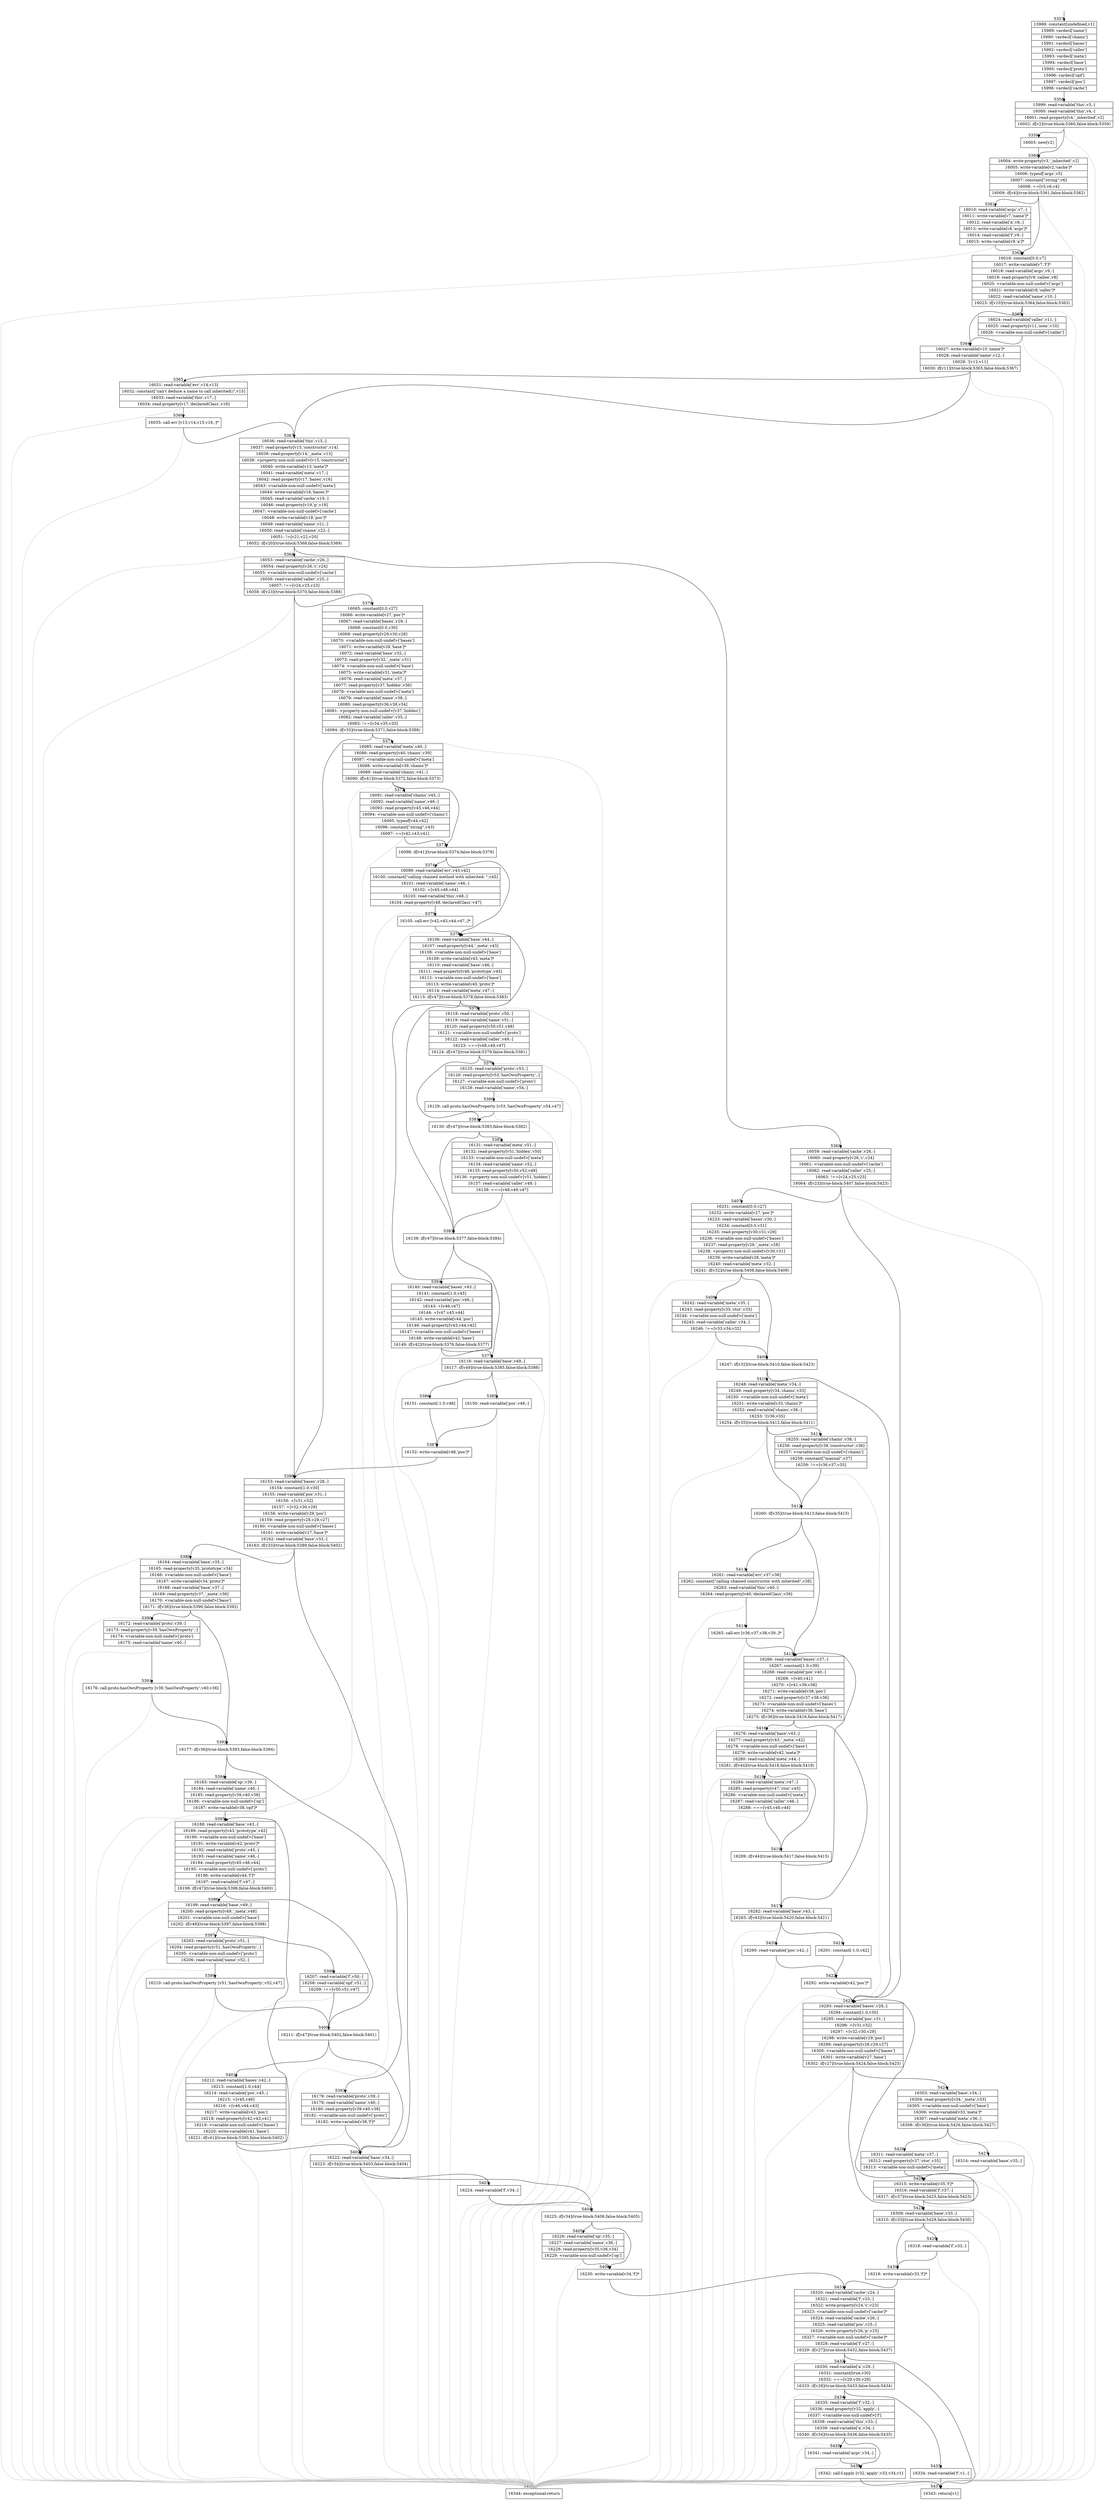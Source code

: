 digraph {
rankdir="TD"
BB_entry374[shape=none,label=""];
BB_entry374 -> BB5357 [tailport=s, headport=n, headlabel="    5357"]
BB5357 [shape=record label="{15988: constant[undefined,v1]|15989: vardecl['name']|15990: vardecl['chains']|15991: vardecl['bases']|15992: vardecl['caller']|15993: vardecl['meta']|15994: vardecl['base']|15995: vardecl['proto']|15996: vardecl['opf']|15997: vardecl['pos']|15998: vardecl['cache']}" ] 
BB5357 -> BB5358 [tailport=s, headport=n, headlabel="      5358"]
BB5358 [shape=record label="{15999: read-variable['this',v3,-]|16000: read-variable['this',v4,-]|16001: read-property[v4,'_inherited',v2]|16002: if[v2](true-block:5360,false-block:5359)}" ] 
BB5358 -> BB5360 [tailport=s, headport=n, headlabel="      5360"]
BB5358 -> BB5359 [tailport=s, headport=n, headlabel="      5359"]
BB5358 -> BB5438 [tailport=s, headport=n, color=gray, headlabel="      5438"]
BB5359 [shape=record label="{16003: new[v2]}" ] 
BB5359 -> BB5360 [tailport=s, headport=n]
BB5360 [shape=record label="{16004: write-property[v3,'_inherited',v2]|16005: write-variable[v2,'cache']*|16006: typeof['args',v5]|16007: constant[\"string\",v6]|16008: ==[v5,v6,v4]|16009: if[v4](true-block:5361,false-block:5362)}" ] 
BB5360 -> BB5361 [tailport=s, headport=n, headlabel="      5361"]
BB5360 -> BB5362 [tailport=s, headport=n, headlabel="      5362"]
BB5360 -> BB5438 [tailport=s, headport=n, color=gray]
BB5361 [shape=record label="{16010: read-variable['args',v7,-]|16011: write-variable[v7,'name']*|16012: read-variable['a',v8,-]|16013: write-variable[v8,'args']*|16014: read-variable['f',v9,-]|16015: write-variable[v9,'a']*}" ] 
BB5361 -> BB5362 [tailport=s, headport=n]
BB5361 -> BB5438 [tailport=s, headport=n, color=gray]
BB5362 [shape=record label="{16016: constant[0.0,v7]|16017: write-variable[v7,'f']*|16018: read-variable['args',v9,-]|16019: read-property[v9,'callee',v8]|16020: \<variable-non-null-undef\>['args']|16021: write-variable[v8,'caller']*|16022: read-variable['name',v10,-]|16023: if[v10](true-block:5364,false-block:5363)}" ] 
BB5362 -> BB5364 [tailport=s, headport=n, headlabel="      5364"]
BB5362 -> BB5363 [tailport=s, headport=n, headlabel="      5363"]
BB5362 -> BB5438 [tailport=s, headport=n, color=gray]
BB5363 [shape=record label="{16024: read-variable['caller',v11,-]|16025: read-property[v11,'nom',v10]|16026: \<variable-non-null-undef\>['caller']}" ] 
BB5363 -> BB5364 [tailport=s, headport=n]
BB5363 -> BB5438 [tailport=s, headport=n, color=gray]
BB5364 [shape=record label="{16027: write-variable[v10,'name']*|16028: read-variable['name',v12,-]|16029: ![v12,v11]|16030: if[v11](true-block:5365,false-block:5367)}" ] 
BB5364 -> BB5365 [tailport=s, headport=n, headlabel="      5365"]
BB5364 -> BB5367 [tailport=s, headport=n, headlabel="      5367"]
BB5364 -> BB5438 [tailport=s, headport=n, color=gray]
BB5365 [shape=record label="{16031: read-variable['err',v14,v13]|16032: constant[\"can't deduce a name to call inherited()\",v15]|16033: read-variable['this',v17,-]|16034: read-property[v17,'declaredClass',v16]}" ] 
BB5365 -> BB5366 [tailport=s, headport=n, headlabel="      5366"]
BB5365 -> BB5438 [tailport=s, headport=n, color=gray]
BB5366 [shape=record label="{16035: call-err [v13,v14,v15,v16,-]*}" ] 
BB5366 -> BB5367 [tailport=s, headport=n]
BB5366 -> BB5438 [tailport=s, headport=n, color=gray]
BB5367 [shape=record label="{16036: read-variable['this',v15,-]|16037: read-property[v15,'constructor',v14]|16038: read-property[v14,'_meta',v13]|16039: \<property-non-null-undef\>[v15,'constructor']|16040: write-variable[v13,'meta']*|16041: read-variable['meta',v17,-]|16042: read-property[v17,'bases',v16]|16043: \<variable-non-null-undef\>['meta']|16044: write-variable[v16,'bases']*|16045: read-variable['cache',v19,-]|16046: read-property[v19,'p',v18]|16047: \<variable-non-null-undef\>['cache']|16048: write-variable[v18,'pos']*|16049: read-variable['name',v21,-]|16050: read-variable['cname',v22,-]|16051: !=[v21,v22,v20]|16052: if[v20](true-block:5368,false-block:5369)}" ] 
BB5367 -> BB5368 [tailport=s, headport=n, headlabel="      5368"]
BB5367 -> BB5369 [tailport=s, headport=n, headlabel="      5369"]
BB5367 -> BB5438 [tailport=s, headport=n, color=gray]
BB5368 [shape=record label="{16053: read-variable['cache',v26,-]|16054: read-property[v26,'c',v24]|16055: \<variable-non-null-undef\>['cache']|16056: read-variable['caller',v25,-]|16057: !==[v24,v25,v23]|16058: if[v23](true-block:5370,false-block:5388)}" ] 
BB5368 -> BB5370 [tailport=s, headport=n, headlabel="      5370"]
BB5368 -> BB5388 [tailport=s, headport=n, headlabel="      5388"]
BB5368 -> BB5438 [tailport=s, headport=n, color=gray]
BB5369 [shape=record label="{16059: read-variable['cache',v26,-]|16060: read-property[v26,'c',v24]|16061: \<variable-non-null-undef\>['cache']|16062: read-variable['caller',v25,-]|16063: !==[v24,v25,v23]|16064: if[v23](true-block:5407,false-block:5423)}" ] 
BB5369 -> BB5407 [tailport=s, headport=n, headlabel="      5407"]
BB5369 -> BB5423 [tailport=s, headport=n, headlabel="      5423"]
BB5369 -> BB5438 [tailport=s, headport=n, color=gray]
BB5370 [shape=record label="{16065: constant[0.0,v27]|16066: write-variable[v27,'pos']*|16067: read-variable['bases',v29,-]|16068: constant[0.0,v30]|16069: read-property[v29,v30,v28]|16070: \<variable-non-null-undef\>['bases']|16071: write-variable[v28,'base']*|16072: read-variable['base',v32,-]|16073: read-property[v32,'_meta',v31]|16074: \<variable-non-null-undef\>['base']|16075: write-variable[v31,'meta']*|16076: read-variable['meta',v37,-]|16077: read-property[v37,'hidden',v36]|16078: \<variable-non-null-undef\>['meta']|16079: read-variable['name',v38,-]|16080: read-property[v36,v38,v34]|16081: \<property-non-null-undef\>[v37,'hidden']|16082: read-variable['caller',v35,-]|16083: !==[v34,v35,v33]|16084: if[v33](true-block:5371,false-block:5388)}" ] 
BB5370 -> BB5371 [tailport=s, headport=n, headlabel="      5371"]
BB5370 -> BB5388 [tailport=s, headport=n]
BB5370 -> BB5438 [tailport=s, headport=n, color=gray]
BB5371 [shape=record label="{16085: read-variable['meta',v40,-]|16086: read-property[v40,'chains',v39]|16087: \<variable-non-null-undef\>['meta']|16088: write-variable[v39,'chains']*|16089: read-variable['chains',v41,-]|16090: if[v41](true-block:5372,false-block:5373)}" ] 
BB5371 -> BB5373 [tailport=s, headport=n, headlabel="      5373"]
BB5371 -> BB5372 [tailport=s, headport=n, headlabel="      5372"]
BB5371 -> BB5438 [tailport=s, headport=n, color=gray]
BB5372 [shape=record label="{16091: read-variable['chains',v45,-]|16092: read-variable['name',v46,-]|16093: read-property[v45,v46,v44]|16094: \<variable-non-null-undef\>['chains']|16095: typeof[v44,v42]|16096: constant[\"string\",v43]|16097: ==[v42,v43,v41]}" ] 
BB5372 -> BB5373 [tailport=s, headport=n]
BB5372 -> BB5438 [tailport=s, headport=n, color=gray]
BB5373 [shape=record label="{16098: if[v41](true-block:5374,false-block:5376)}" ] 
BB5373 -> BB5374 [tailport=s, headport=n, headlabel="      5374"]
BB5373 -> BB5376 [tailport=s, headport=n, headlabel="      5376"]
BB5374 [shape=record label="{16099: read-variable['err',v43,v42]|16100: constant[\"calling chained method with inherited: \",v45]|16101: read-variable['name',v46,-]|16102: +[v45,v46,v44]|16103: read-variable['this',v48,-]|16104: read-property[v48,'declaredClass',v47]}" ] 
BB5374 -> BB5375 [tailport=s, headport=n, headlabel="      5375"]
BB5374 -> BB5438 [tailport=s, headport=n, color=gray]
BB5375 [shape=record label="{16105: call-err [v42,v43,v44,v47,-]*}" ] 
BB5375 -> BB5376 [tailport=s, headport=n]
BB5375 -> BB5438 [tailport=s, headport=n, color=gray]
BB5376 [shape=record label="{16106: read-variable['base',v44,-]|16107: read-property[v44,'_meta',v43]|16108: \<variable-non-null-undef\>['base']|16109: write-variable[v43,'meta']*|16110: read-variable['base',v46,-]|16111: read-property[v46,'prototype',v45]|16112: \<variable-non-null-undef\>['base']|16113: write-variable[v45,'proto']*|16114: read-variable['meta',v47,-]|16115: if[v47](true-block:5378,false-block:5383)}" ] 
BB5376 -> BB5383 [tailport=s, headport=n, headlabel="      5383"]
BB5376 -> BB5378 [tailport=s, headport=n, headlabel="      5378"]
BB5376 -> BB5438 [tailport=s, headport=n, color=gray]
BB5377 [shape=record label="{16116: read-variable['base',v49,-]|16117: if[v49](true-block:5385,false-block:5386)}" ] 
BB5377 -> BB5385 [tailport=s, headport=n, headlabel="      5385"]
BB5377 -> BB5386 [tailport=s, headport=n, headlabel="      5386"]
BB5377 -> BB5438 [tailport=s, headport=n, color=gray]
BB5378 [shape=record label="{16118: read-variable['proto',v50,-]|16119: read-variable['name',v51,-]|16120: read-property[v50,v51,v48]|16121: \<variable-non-null-undef\>['proto']|16122: read-variable['caller',v49,-]|16123: ===[v48,v49,v47]|16124: if[v47](true-block:5379,false-block:5381)}" ] 
BB5378 -> BB5381 [tailport=s, headport=n, headlabel="      5381"]
BB5378 -> BB5379 [tailport=s, headport=n, headlabel="      5379"]
BB5378 -> BB5438 [tailport=s, headport=n, color=gray]
BB5379 [shape=record label="{16125: read-variable['proto',v53,-]|16126: read-property[v53,'hasOwnProperty',-]|16127: \<variable-non-null-undef\>['proto']|16128: read-variable['name',v54,-]}" ] 
BB5379 -> BB5380 [tailport=s, headport=n, headlabel="      5380"]
BB5379 -> BB5438 [tailport=s, headport=n, color=gray]
BB5380 [shape=record label="{16129: call-proto.hasOwnProperty [v53,'hasOwnProperty',v54,v47]}" ] 
BB5380 -> BB5381 [tailport=s, headport=n]
BB5380 -> BB5438 [tailport=s, headport=n, color=gray]
BB5381 [shape=record label="{16130: if[v47](true-block:5383,false-block:5382)}" ] 
BB5381 -> BB5383 [tailport=s, headport=n]
BB5381 -> BB5382 [tailport=s, headport=n, headlabel="      5382"]
BB5382 [shape=record label="{16131: read-variable['meta',v51,-]|16132: read-property[v51,'hidden',v50]|16133: \<variable-non-null-undef\>['meta']|16134: read-variable['name',v52,-]|16135: read-property[v50,v52,v48]|16136: \<property-non-null-undef\>[v51,'hidden']|16137: read-variable['caller',v49,-]|16138: ===[v48,v49,v47]}" ] 
BB5382 -> BB5383 [tailport=s, headport=n]
BB5382 -> BB5438 [tailport=s, headport=n, color=gray]
BB5383 [shape=record label="{16139: if[v47](true-block:5377,false-block:5384)}" ] 
BB5383 -> BB5377 [tailport=s, headport=n, headlabel="      5377"]
BB5383 -> BB5384 [tailport=s, headport=n, headlabel="      5384"]
BB5384 [shape=record label="{16140: read-variable['bases',v43,-]|16141: constant[1.0,v45]|16142: read-variable['pos',v46,-]|16143: +[v46,v47]|16144: +[v47,v45,v44]|16145: write-variable[v44,'pos']|16146: read-property[v43,v44,v42]|16147: \<variable-non-null-undef\>['bases']|16148: write-variable[v42,'base']|16149: if[v42](true-block:5376,false-block:5377)}" ] 
BB5384 -> BB5376 [tailport=s, headport=n]
BB5384 -> BB5377 [tailport=s, headport=n]
BB5384 -> BB5438 [tailport=s, headport=n, color=gray]
BB5385 [shape=record label="{16150: read-variable['pos',v48,-]}" ] 
BB5385 -> BB5387 [tailport=s, headport=n, headlabel="      5387"]
BB5385 -> BB5438 [tailport=s, headport=n, color=gray]
BB5386 [shape=record label="{16151: constant[-1.0,v48]}" ] 
BB5386 -> BB5387 [tailport=s, headport=n]
BB5387 [shape=record label="{16152: write-variable[v48,'pos']*}" ] 
BB5387 -> BB5388 [tailport=s, headport=n]
BB5388 [shape=record label="{16153: read-variable['bases',v28,-]|16154: constant[1.0,v30]|16155: read-variable['pos',v31,-]|16156: +[v31,v32]|16157: +[v32,v30,v29]|16158: write-variable[v29,'pos']|16159: read-property[v28,v29,v27]|16160: \<variable-non-null-undef\>['bases']|16161: write-variable[v27,'base']*|16162: read-variable['base',v33,-]|16163: if[v33](true-block:5389,false-block:5402)}" ] 
BB5388 -> BB5389 [tailport=s, headport=n, headlabel="      5389"]
BB5388 -> BB5402 [tailport=s, headport=n, headlabel="      5402"]
BB5388 -> BB5438 [tailport=s, headport=n, color=gray]
BB5389 [shape=record label="{16164: read-variable['base',v35,-]|16165: read-property[v35,'prototype',v34]|16166: \<variable-non-null-undef\>['base']|16167: write-variable[v34,'proto']*|16168: read-variable['base',v37,-]|16169: read-property[v37,'_meta',v36]|16170: \<variable-non-null-undef\>['base']|16171: if[v36](true-block:5390,false-block:5392)}" ] 
BB5389 -> BB5392 [tailport=s, headport=n, headlabel="      5392"]
BB5389 -> BB5390 [tailport=s, headport=n, headlabel="      5390"]
BB5389 -> BB5438 [tailport=s, headport=n, color=gray]
BB5390 [shape=record label="{16172: read-variable['proto',v39,-]|16173: read-property[v39,'hasOwnProperty',-]|16174: \<variable-non-null-undef\>['proto']|16175: read-variable['name',v40,-]}" ] 
BB5390 -> BB5391 [tailport=s, headport=n, headlabel="      5391"]
BB5390 -> BB5438 [tailport=s, headport=n, color=gray]
BB5391 [shape=record label="{16176: call-proto.hasOwnProperty [v39,'hasOwnProperty',v40,v36]}" ] 
BB5391 -> BB5392 [tailport=s, headport=n]
BB5391 -> BB5438 [tailport=s, headport=n, color=gray]
BB5392 [shape=record label="{16177: if[v36](true-block:5393,false-block:5394)}" ] 
BB5392 -> BB5393 [tailport=s, headport=n, headlabel="      5393"]
BB5392 -> BB5394 [tailport=s, headport=n, headlabel="      5394"]
BB5393 [shape=record label="{16178: read-variable['proto',v39,-]|16179: read-variable['name',v40,-]|16180: read-property[v39,v40,v38]|16181: \<variable-non-null-undef\>['proto']|16182: write-variable[v38,'f']*}" ] 
BB5393 -> BB5402 [tailport=s, headport=n]
BB5393 -> BB5438 [tailport=s, headport=n, color=gray]
BB5394 [shape=record label="{16183: read-variable['op',v39,-]|16184: read-variable['name',v40,-]|16185: read-property[v39,v40,v38]|16186: \<variable-non-null-undef\>['op']|16187: write-variable[v38,'opf']*}" ] 
BB5394 -> BB5395 [tailport=s, headport=n, headlabel="      5395"]
BB5394 -> BB5438 [tailport=s, headport=n, color=gray]
BB5395 [shape=record label="{16188: read-variable['base',v43,-]|16189: read-property[v43,'prototype',v42]|16190: \<variable-non-null-undef\>['base']|16191: write-variable[v42,'proto']*|16192: read-variable['proto',v45,-]|16193: read-variable['name',v46,-]|16194: read-property[v45,v46,v44]|16195: \<variable-non-null-undef\>['proto']|16196: write-variable[v44,'f']*|16197: read-variable['f',v47,-]|16198: if[v47](true-block:5396,false-block:5400)}" ] 
BB5395 -> BB5400 [tailport=s, headport=n, headlabel="      5400"]
BB5395 -> BB5396 [tailport=s, headport=n, headlabel="      5396"]
BB5395 -> BB5438 [tailport=s, headport=n, color=gray]
BB5396 [shape=record label="{16199: read-variable['base',v49,-]|16200: read-property[v49,'_meta',v48]|16201: \<variable-non-null-undef\>['base']|16202: if[v48](true-block:5397,false-block:5398)}" ] 
BB5396 -> BB5397 [tailport=s, headport=n, headlabel="      5397"]
BB5396 -> BB5398 [tailport=s, headport=n, headlabel="      5398"]
BB5396 -> BB5438 [tailport=s, headport=n, color=gray]
BB5397 [shape=record label="{16203: read-variable['proto',v51,-]|16204: read-property[v51,'hasOwnProperty',-]|16205: \<variable-non-null-undef\>['proto']|16206: read-variable['name',v52,-]}" ] 
BB5397 -> BB5399 [tailport=s, headport=n, headlabel="      5399"]
BB5397 -> BB5438 [tailport=s, headport=n, color=gray]
BB5398 [shape=record label="{16207: read-variable['f',v50,-]|16208: read-variable['opf',v51,-]|16209: !==[v50,v51,v47]}" ] 
BB5398 -> BB5400 [tailport=s, headport=n]
BB5398 -> BB5438 [tailport=s, headport=n, color=gray]
BB5399 [shape=record label="{16210: call-proto.hasOwnProperty [v51,'hasOwnProperty',v52,v47]}" ] 
BB5399 -> BB5400 [tailport=s, headport=n]
BB5399 -> BB5438 [tailport=s, headport=n, color=gray]
BB5400 [shape=record label="{16211: if[v47](true-block:5402,false-block:5401)}" ] 
BB5400 -> BB5402 [tailport=s, headport=n]
BB5400 -> BB5401 [tailport=s, headport=n, headlabel="      5401"]
BB5401 [shape=record label="{16212: read-variable['bases',v42,-]|16213: constant[1.0,v44]|16214: read-variable['pos',v45,-]|16215: +[v45,v46]|16216: +[v46,v44,v43]|16217: write-variable[v43,'pos']|16218: read-property[v42,v43,v41]|16219: \<variable-non-null-undef\>['bases']|16220: write-variable[v41,'base']|16221: if[v41](true-block:5395,false-block:5402)}" ] 
BB5401 -> BB5395 [tailport=s, headport=n]
BB5401 -> BB5402 [tailport=s, headport=n]
BB5401 -> BB5438 [tailport=s, headport=n, color=gray]
BB5402 [shape=record label="{16222: read-variable['base',v34,-]|16223: if[v34](true-block:5403,false-block:5404)}" ] 
BB5402 -> BB5404 [tailport=s, headport=n, headlabel="      5404"]
BB5402 -> BB5403 [tailport=s, headport=n, headlabel="      5403"]
BB5402 -> BB5438 [tailport=s, headport=n, color=gray]
BB5403 [shape=record label="{16224: read-variable['f',v34,-]}" ] 
BB5403 -> BB5404 [tailport=s, headport=n]
BB5403 -> BB5438 [tailport=s, headport=n, color=gray]
BB5404 [shape=record label="{16225: if[v34](true-block:5406,false-block:5405)}" ] 
BB5404 -> BB5406 [tailport=s, headport=n, headlabel="      5406"]
BB5404 -> BB5405 [tailport=s, headport=n, headlabel="      5405"]
BB5405 [shape=record label="{16226: read-variable['op',v35,-]|16227: read-variable['name',v36,-]|16228: read-property[v35,v36,v34]|16229: \<variable-non-null-undef\>['op']}" ] 
BB5405 -> BB5406 [tailport=s, headport=n]
BB5405 -> BB5438 [tailport=s, headport=n, color=gray]
BB5406 [shape=record label="{16230: write-variable[v34,'f']*}" ] 
BB5406 -> BB5431 [tailport=s, headport=n, headlabel="      5431"]
BB5407 [shape=record label="{16231: constant[0.0,v27]|16232: write-variable[v27,'pos']*|16233: read-variable['bases',v30,-]|16234: constant[0.0,v31]|16235: read-property[v30,v31,v29]|16236: \<variable-non-null-undef\>['bases']|16237: read-property[v29,'_meta',v28]|16238: \<property-non-null-undef\>[v30,v31]|16239: write-variable[v28,'meta']*|16240: read-variable['meta',v32,-]|16241: if[v32](true-block:5408,false-block:5409)}" ] 
BB5407 -> BB5409 [tailport=s, headport=n, headlabel="      5409"]
BB5407 -> BB5408 [tailport=s, headport=n, headlabel="      5408"]
BB5407 -> BB5438 [tailport=s, headport=n, color=gray]
BB5408 [shape=record label="{16242: read-variable['meta',v35,-]|16243: read-property[v35,'ctor',v33]|16244: \<variable-non-null-undef\>['meta']|16245: read-variable['caller',v34,-]|16246: !==[v33,v34,v32]}" ] 
BB5408 -> BB5409 [tailport=s, headport=n]
BB5408 -> BB5438 [tailport=s, headport=n, color=gray]
BB5409 [shape=record label="{16247: if[v32](true-block:5410,false-block:5423)}" ] 
BB5409 -> BB5410 [tailport=s, headport=n, headlabel="      5410"]
BB5409 -> BB5423 [tailport=s, headport=n]
BB5410 [shape=record label="{16248: read-variable['meta',v34,-]|16249: read-property[v34,'chains',v33]|16250: \<variable-non-null-undef\>['meta']|16251: write-variable[v33,'chains']*|16252: read-variable['chains',v36,-]|16253: ![v36,v35]|16254: if[v35](true-block:5412,false-block:5411)}" ] 
BB5410 -> BB5412 [tailport=s, headport=n, headlabel="      5412"]
BB5410 -> BB5411 [tailport=s, headport=n, headlabel="      5411"]
BB5410 -> BB5438 [tailport=s, headport=n, color=gray]
BB5411 [shape=record label="{16255: read-variable['chains',v38,-]|16256: read-property[v38,'constructor',v36]|16257: \<variable-non-null-undef\>['chains']|16258: constant[\"manual\",v37]|16259: !==[v36,v37,v35]}" ] 
BB5411 -> BB5412 [tailport=s, headport=n]
BB5411 -> BB5438 [tailport=s, headport=n, color=gray]
BB5412 [shape=record label="{16260: if[v35](true-block:5413,false-block:5415)}" ] 
BB5412 -> BB5413 [tailport=s, headport=n, headlabel="      5413"]
BB5412 -> BB5415 [tailport=s, headport=n, headlabel="      5415"]
BB5413 [shape=record label="{16261: read-variable['err',v37,v36]|16262: constant[\"calling chained constructor with inherited\",v38]|16263: read-variable['this',v40,-]|16264: read-property[v40,'declaredClass',v39]}" ] 
BB5413 -> BB5414 [tailport=s, headport=n, headlabel="      5414"]
BB5413 -> BB5438 [tailport=s, headport=n, color=gray]
BB5414 [shape=record label="{16265: call-err [v36,v37,v38,v39,-]*}" ] 
BB5414 -> BB5415 [tailport=s, headport=n]
BB5414 -> BB5438 [tailport=s, headport=n, color=gray]
BB5415 [shape=record label="{16266: read-variable['bases',v37,-]|16267: constant[1.0,v39]|16268: read-variable['pos',v40,-]|16269: +[v40,v41]|16270: +[v41,v39,v38]|16271: write-variable[v38,'pos']|16272: read-property[v37,v38,v36]|16273: \<variable-non-null-undef\>['bases']|16274: write-variable[v36,'base']|16275: if[v36](true-block:5416,false-block:5417)}" ] 
BB5415 -> BB5416 [tailport=s, headport=n, headlabel="      5416"]
BB5415 -> BB5417 [tailport=s, headport=n, headlabel="      5417"]
BB5415 -> BB5438 [tailport=s, headport=n, color=gray]
BB5416 [shape=record label="{16276: read-variable['base',v43,-]|16277: read-property[v43,'_meta',v42]|16278: \<variable-non-null-undef\>['base']|16279: write-variable[v42,'meta']*|16280: read-variable['meta',v44,-]|16281: if[v44](true-block:5418,false-block:5419)}" ] 
BB5416 -> BB5419 [tailport=s, headport=n, headlabel="      5419"]
BB5416 -> BB5418 [tailport=s, headport=n, headlabel="      5418"]
BB5416 -> BB5438 [tailport=s, headport=n, color=gray]
BB5417 [shape=record label="{16282: read-variable['base',v43,-]|16283: if[v43](true-block:5420,false-block:5421)}" ] 
BB5417 -> BB5420 [tailport=s, headport=n, headlabel="      5420"]
BB5417 -> BB5421 [tailport=s, headport=n, headlabel="      5421"]
BB5417 -> BB5438 [tailport=s, headport=n, color=gray]
BB5418 [shape=record label="{16284: read-variable['meta',v47,-]|16285: read-property[v47,'ctor',v45]|16286: \<variable-non-null-undef\>['meta']|16287: read-variable['caller',v46,-]|16288: ===[v45,v46,v44]}" ] 
BB5418 -> BB5419 [tailport=s, headport=n]
BB5418 -> BB5438 [tailport=s, headport=n, color=gray]
BB5419 [shape=record label="{16289: if[v44](true-block:5417,false-block:5415)}" ] 
BB5419 -> BB5417 [tailport=s, headport=n]
BB5419 -> BB5415 [tailport=s, headport=n]
BB5420 [shape=record label="{16290: read-variable['pos',v42,-]}" ] 
BB5420 -> BB5422 [tailport=s, headport=n, headlabel="      5422"]
BB5420 -> BB5438 [tailport=s, headport=n, color=gray]
BB5421 [shape=record label="{16291: constant[-1.0,v42]}" ] 
BB5421 -> BB5422 [tailport=s, headport=n]
BB5422 [shape=record label="{16292: write-variable[v42,'pos']*}" ] 
BB5422 -> BB5423 [tailport=s, headport=n]
BB5423 [shape=record label="{16293: read-variable['bases',v28,-]|16294: constant[1.0,v30]|16295: read-variable['pos',v31,-]|16296: +[v31,v32]|16297: +[v32,v30,v29]|16298: write-variable[v29,'pos']|16299: read-property[v28,v29,v27]|16300: \<variable-non-null-undef\>['bases']|16301: write-variable[v27,'base']|16302: if[v27](true-block:5424,false-block:5425)}" ] 
BB5423 -> BB5424 [tailport=s, headport=n, headlabel="      5424"]
BB5423 -> BB5425 [tailport=s, headport=n, headlabel="      5425"]
BB5423 -> BB5438 [tailport=s, headport=n, color=gray]
BB5424 [shape=record label="{16303: read-variable['base',v34,-]|16304: read-property[v34,'_meta',v33]|16305: \<variable-non-null-undef\>['base']|16306: write-variable[v33,'meta']*|16307: read-variable['meta',v36,-]|16308: if[v36](true-block:5426,false-block:5427)}" ] 
BB5424 -> BB5426 [tailport=s, headport=n, headlabel="      5426"]
BB5424 -> BB5427 [tailport=s, headport=n, headlabel="      5427"]
BB5424 -> BB5438 [tailport=s, headport=n, color=gray]
BB5425 [shape=record label="{16309: read-variable['base',v33,-]|16310: if[v33](true-block:5429,false-block:5430)}" ] 
BB5425 -> BB5430 [tailport=s, headport=n, headlabel="      5430"]
BB5425 -> BB5429 [tailport=s, headport=n, headlabel="      5429"]
BB5425 -> BB5438 [tailport=s, headport=n, color=gray]
BB5426 [shape=record label="{16311: read-variable['meta',v37,-]|16312: read-property[v37,'ctor',v35]|16313: \<variable-non-null-undef\>['meta']}" ] 
BB5426 -> BB5428 [tailport=s, headport=n, headlabel="      5428"]
BB5426 -> BB5438 [tailport=s, headport=n, color=gray]
BB5427 [shape=record label="{16314: read-variable['base',v35,-]}" ] 
BB5427 -> BB5428 [tailport=s, headport=n]
BB5427 -> BB5438 [tailport=s, headport=n, color=gray]
BB5428 [shape=record label="{16315: write-variable[v35,'f']*|16316: read-variable['f',v37,-]|16317: if[v37](true-block:5425,false-block:5423)}" ] 
BB5428 -> BB5425 [tailport=s, headport=n]
BB5428 -> BB5423 [tailport=s, headport=n]
BB5428 -> BB5438 [tailport=s, headport=n, color=gray]
BB5429 [shape=record label="{16318: read-variable['f',v33,-]}" ] 
BB5429 -> BB5430 [tailport=s, headport=n]
BB5429 -> BB5438 [tailport=s, headport=n, color=gray]
BB5430 [shape=record label="{16319: write-variable[v33,'f']*}" ] 
BB5430 -> BB5431 [tailport=s, headport=n]
BB5431 [shape=record label="{16320: read-variable['cache',v24,-]|16321: read-variable['f',v23,-]|16322: write-property[v24,'c',v23]|16323: \<variable-non-null-undef\>['cache']*|16324: read-variable['cache',v26,-]|16325: read-variable['pos',v25,-]|16326: write-property[v26,'p',v25]|16327: \<variable-non-null-undef\>['cache']*|16328: read-variable['f',v27,-]|16329: if[v27](true-block:5432,false-block:5437)}" ] 
BB5431 -> BB5432 [tailport=s, headport=n, headlabel="      5432"]
BB5431 -> BB5437 [tailport=s, headport=n, headlabel="      5437"]
BB5431 -> BB5438 [tailport=s, headport=n, color=gray]
BB5432 [shape=record label="{16330: read-variable['a',v29,-]|16331: constant[true,v30]|16332: ===[v29,v30,v28]|16333: if[v28](true-block:5433,false-block:5434)}" ] 
BB5432 -> BB5433 [tailport=s, headport=n, headlabel="      5433"]
BB5432 -> BB5434 [tailport=s, headport=n, headlabel="      5434"]
BB5432 -> BB5438 [tailport=s, headport=n, color=gray]
BB5433 [shape=record label="{16334: read-variable['f',v1,-]}" ] 
BB5433 -> BB5437 [tailport=s, headport=n]
BB5433 -> BB5438 [tailport=s, headport=n, color=gray]
BB5434 [shape=record label="{16335: read-variable['f',v32,-]|16336: read-property[v32,'apply',-]|16337: \<variable-non-null-undef\>['f']|16338: read-variable['this',v33,-]|16339: read-variable['a',v34,-]|16340: if[v34](true-block:5436,false-block:5435)}" ] 
BB5434 -> BB5436 [tailport=s, headport=n, headlabel="      5436"]
BB5434 -> BB5435 [tailport=s, headport=n, headlabel="      5435"]
BB5434 -> BB5438 [tailport=s, headport=n, color=gray]
BB5435 [shape=record label="{16341: read-variable['args',v34,-]}" ] 
BB5435 -> BB5436 [tailport=s, headport=n]
BB5435 -> BB5438 [tailport=s, headport=n, color=gray]
BB5436 [shape=record label="{16342: call-f.apply [v32,'apply',v33,v34,v1]}" ] 
BB5436 -> BB5437 [tailport=s, headport=n]
BB5436 -> BB5438 [tailport=s, headport=n, color=gray]
BB5437 [shape=record label="{16343: return[v1]}" ] 
BB5438 [shape=record label="{16344: exceptional-return}" ] 
//#$~ 7374
}
